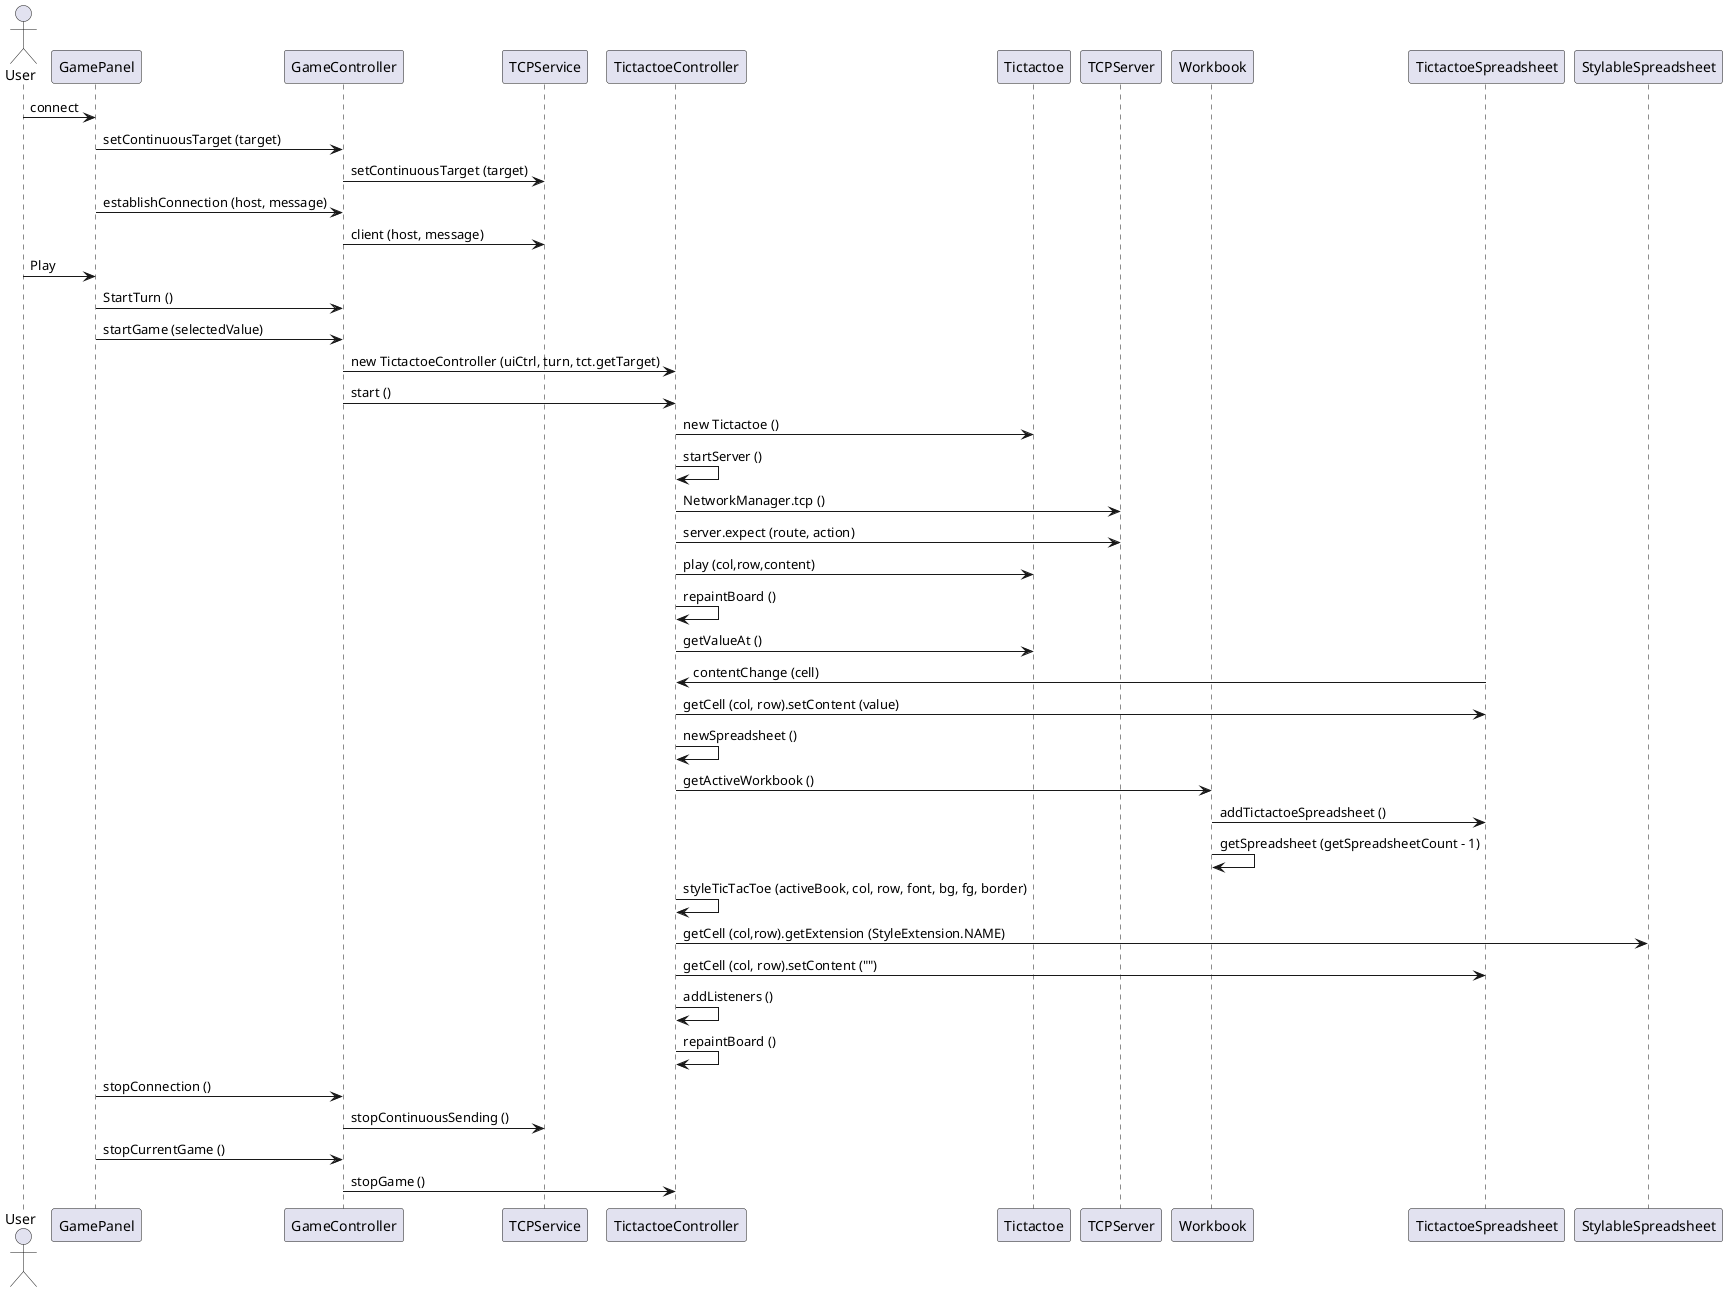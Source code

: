 @startuml doc-files/ipc07_2_Design.png
Actor User
participant "GamePanel" as GP
participant "GameController" as GCtrl
participant "TCPService" as Tcp
participant "TictactoeController" as TttCtrl
participant "Tictactoe" as T
participant "TCPServer" as TcpS
participant "Workbook" as Wb
participant "TictactoeSpreadsheet" as TS
participant "StylableSpreadsheet" as Sts

User->GP: connect
GP->GCtrl: setContinuousTarget (target)
GCtrl->Tcp: setContinuousTarget (target)
GP->GCtrl: establishConnection (host, message)
GCtrl->Tcp: client (host, message)
User->GP: Play
GP->GCtrl: StartTurn ()
GP->GCtrl: startGame (selectedValue)
GCtrl->TttCtrl: new TictactoeController (uiCtrl, turn, tct.getTarget)
GCtrl->TttCtrl: start ()
TttCtrl->T: new Tictactoe ()
TttCtrl->TttCtrl: startServer ()
TttCtrl->TcpS: NetworkManager.tcp ()
TttCtrl->TcpS: server.expect (route, action)
TttCtrl->T: play (col,row,content)
TttCtrl->TttCtrl: repaintBoard ()
TttCtrl->T: getValueAt ()
TS->TttCtrl: contentChange (cell)
TttCtrl->TS: getCell (col, row).setContent (value)
TttCtrl->TttCtrl: newSpreadsheet ()
TttCtrl->Wb: getActiveWorkbook ()
Wb->TS: addTictactoeSpreadsheet ()
Wb->Wb: getSpreadsheet (getSpreadsheetCount - 1)
TttCtrl->TttCtrl: styleTicTacToe (activeBook, col, row, font, bg, fg, border)
TttCtrl->Sts: getCell (col,row).getExtension (StyleExtension.NAME)
TttCtrl->TS: getCell (col, row).setContent ("")
TttCtrl->TttCtrl: addListeners ()
TttCtrl->TttCtrl: repaintBoard ()
GP->GCtrl: stopConnection ()
GCtrl->Tcp: stopContinuousSending ()
GP->GCtrl: stopCurrentGame ()
GCtrl->TttCtrl: stopGame ()
@enduml

